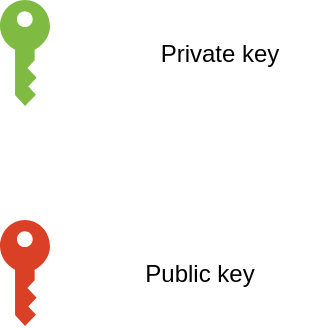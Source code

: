 <mxfile version="21.6.6" type="github" pages="2">
  <diagram id="JqJdviuPCdxho2mn57tZ" name="notations">
    <mxGraphModel dx="1362" dy="807" grid="1" gridSize="10" guides="1" tooltips="1" connect="1" arrows="1" fold="1" page="1" pageScale="1" pageWidth="827" pageHeight="1169" math="0" shadow="0">
      <root>
        <mxCell id="0" />
        <mxCell id="1" parent="0" />
        <mxCell id="GPz2vor2OtrJK4lnrtJT-1" value="" style="sketch=0;pointerEvents=1;shadow=0;dashed=0;html=1;strokeColor=none;labelPosition=center;verticalLabelPosition=bottom;verticalAlign=top;outlineConnect=0;align=center;shape=mxgraph.office.security.key_permissions;fillColor=#7FBA42;" vertex="1" parent="1">
          <mxGeometry x="70" y="60" width="25" height="53" as="geometry" />
        </mxCell>
        <mxCell id="GPz2vor2OtrJK4lnrtJT-2" value="" style="sketch=0;pointerEvents=1;shadow=0;dashed=0;html=1;strokeColor=none;labelPosition=center;verticalLabelPosition=bottom;verticalAlign=top;outlineConnect=0;align=center;shape=mxgraph.office.security.key_permissions;fillColor=#DA4026;" vertex="1" parent="1">
          <mxGeometry x="70" y="170" width="25" height="53" as="geometry" />
        </mxCell>
        <mxCell id="GPz2vor2OtrJK4lnrtJT-3" value="Private key" style="text;html=1;strokeColor=none;fillColor=none;align=center;verticalAlign=middle;whiteSpace=wrap;rounded=0;" vertex="1" parent="1">
          <mxGeometry x="130" y="71.5" width="100" height="30" as="geometry" />
        </mxCell>
        <mxCell id="GPz2vor2OtrJK4lnrtJT-4" value="Public key" style="text;html=1;strokeColor=none;fillColor=none;align=center;verticalAlign=middle;whiteSpace=wrap;rounded=0;" vertex="1" parent="1">
          <mxGeometry x="120" y="181.5" width="100" height="30" as="geometry" />
        </mxCell>
      </root>
    </mxGraphModel>
  </diagram>
  <diagram name="Data Integrity" id="pnki75XwlPRXs-gRyhnb">
    <mxGraphModel dx="1362" dy="807" grid="1" gridSize="10" guides="1" tooltips="1" connect="1" arrows="1" fold="1" page="1" pageScale="1" pageWidth="827" pageHeight="1169" math="0" shadow="0">
      <root>
        <mxCell id="0" />
        <mxCell id="1" parent="0" />
        <mxCell id="50T9bxZ2ZjDuXJ5jSy6L-1" value="" style="shape=actor;whiteSpace=wrap;html=1;aspect=fixed;" vertex="1" parent="1">
          <mxGeometry x="116" y="780" width="80" height="120" as="geometry" />
        </mxCell>
        <mxCell id="50T9bxZ2ZjDuXJ5jSy6L-3" value="&lt;font style=&quot;font-size: 18px;&quot;&gt;&lt;b style=&quot;&quot;&gt;1&lt;/b&gt;&lt;/font&gt;" style="ellipse;whiteSpace=wrap;html=1;aspect=fixed;fillColor=#d5e8d4;strokeColor=#82b366;" vertex="1" parent="1">
          <mxGeometry x="105" y="400" width="25" height="25" as="geometry" />
        </mxCell>
        <mxCell id="50T9bxZ2ZjDuXJ5jSy6L-5" value="" style="shape=actor;whiteSpace=wrap;html=1;aspect=fixed;" vertex="1" parent="1">
          <mxGeometry x="680" y="810" width="80" height="120" as="geometry" />
        </mxCell>
        <mxCell id="50T9bxZ2ZjDuXJ5jSy6L-6" value="" style="sketch=0;pointerEvents=1;shadow=0;dashed=0;html=1;strokeColor=none;labelPosition=center;verticalLabelPosition=bottom;verticalAlign=top;outlineConnect=0;align=center;shape=mxgraph.office.security.key_permissions;fillColor=#7FBA42;" vertex="1" parent="1">
          <mxGeometry x="140" y="390" width="25" height="53" as="geometry" />
        </mxCell>
        <mxCell id="50T9bxZ2ZjDuXJ5jSy6L-8" value="" style="endArrow=none;dashed=1;html=1;rounded=0;" edge="1" parent="1">
          <mxGeometry width="50" height="50" relative="1" as="geometry">
            <mxPoint x="210" y="425" as="sourcePoint" />
            <mxPoint x="680" y="425" as="targetPoint" />
          </mxGeometry>
        </mxCell>
        <mxCell id="50T9bxZ2ZjDuXJ5jSy6L-10" value="&lt;b style=&quot;border-color: var(--border-color);&quot;&gt;&lt;font style=&quot;border-color: var(--border-color);&quot; color=&quot;#3333ff&quot;&gt;XEASF&lt;/font&gt;&lt;/b&gt;" style="text;html=1;strokeColor=none;fillColor=none;align=center;verticalAlign=middle;whiteSpace=wrap;rounded=0;" vertex="1" parent="1">
          <mxGeometry x="150" y="409" width="60" height="30" as="geometry" />
        </mxCell>
        <mxCell id="50T9bxZ2ZjDuXJ5jSy6L-11" value="" style="sketch=0;pointerEvents=1;shadow=0;dashed=0;html=1;strokeColor=none;labelPosition=center;verticalLabelPosition=bottom;verticalAlign=top;outlineConnect=0;align=center;shape=mxgraph.office.security.key_permissions;fillColor=#7FBA42;" vertex="1" parent="1">
          <mxGeometry x="690" y="390" width="25" height="53" as="geometry" />
        </mxCell>
        <mxCell id="50T9bxZ2ZjDuXJ5jSy6L-12" value="&lt;b&gt;&lt;font color=&quot;#3333ff&quot;&gt;XEASF&lt;/font&gt;&lt;/b&gt;" style="text;html=1;strokeColor=none;fillColor=none;align=center;verticalAlign=middle;whiteSpace=wrap;rounded=0;" vertex="1" parent="1">
          <mxGeometry x="700" y="409" width="60" height="30" as="geometry" />
        </mxCell>
        <mxCell id="50T9bxZ2ZjDuXJ5jSy6L-13" value="" style="shape=image;html=1;verticalAlign=top;verticalLabelPosition=bottom;labelBackgroundColor=#ffffff;imageAspect=0;aspect=fixed;image=https://cdn4.iconfinder.com/data/icons/48-bubbles/48/12.File-128.png" vertex="1" parent="1">
          <mxGeometry x="122" y="490" width="68" height="68" as="geometry" />
        </mxCell>
        <mxCell id="50T9bxZ2ZjDuXJ5jSy6L-16" value="&lt;b&gt;zh326...m&lt;/b&gt;" style="rounded=0;whiteSpace=wrap;html=1;fillColor=#60a917;fontColor=#ffffff;strokeColor=#2D7600;" vertex="1" parent="1">
          <mxGeometry x="115" y="690" width="70" height="30" as="geometry" />
        </mxCell>
        <mxCell id="50T9bxZ2ZjDuXJ5jSy6L-17" value="" style="rounded=1;whiteSpace=wrap;html=1;fillColor=none;" vertex="1" parent="1">
          <mxGeometry x="90" y="350" width="120" height="230" as="geometry" />
        </mxCell>
        <mxCell id="50T9bxZ2ZjDuXJ5jSy6L-18" value="" style="shape=image;html=1;verticalAlign=top;verticalLabelPosition=bottom;labelBackgroundColor=#ffffff;imageAspect=0;aspect=fixed;image=https://cdn0.iconfinder.com/data/icons/evericons-16px/16/plus-128.png" vertex="1" parent="1">
          <mxGeometry x="135.5" y="453" width="34" height="34" as="geometry" />
        </mxCell>
        <mxCell id="EwwaXg2gf15m60vUVF-a-1" value="" style="shape=flexArrow;endArrow=classic;html=1;rounded=0;fillColor=#dae8fc;strokeColor=#6c8ebf;" edge="1" parent="1">
          <mxGeometry width="50" height="50" relative="1" as="geometry">
            <mxPoint x="149.5" y="595" as="sourcePoint" />
            <mxPoint x="149.5" y="665" as="targetPoint" />
          </mxGeometry>
        </mxCell>
        <mxCell id="EwwaXg2gf15m60vUVF-a-2" value="&lt;b&gt;Hashing&lt;/b&gt;" style="text;html=1;strokeColor=none;fillColor=none;align=center;verticalAlign=middle;whiteSpace=wrap;rounded=0;" vertex="1" parent="1">
          <mxGeometry x="160" y="615" width="60" height="30" as="geometry" />
        </mxCell>
        <mxCell id="EwwaXg2gf15m60vUVF-a-6" value="&lt;b&gt;zh326...m&lt;/b&gt;" style="rounded=0;whiteSpace=wrap;html=1;fillColor=#60a917;fontColor=#ffffff;strokeColor=#2D7600;" vertex="1" parent="1">
          <mxGeometry x="660" y="645" width="70" height="30" as="geometry" />
        </mxCell>
      </root>
    </mxGraphModel>
  </diagram>
</mxfile>

